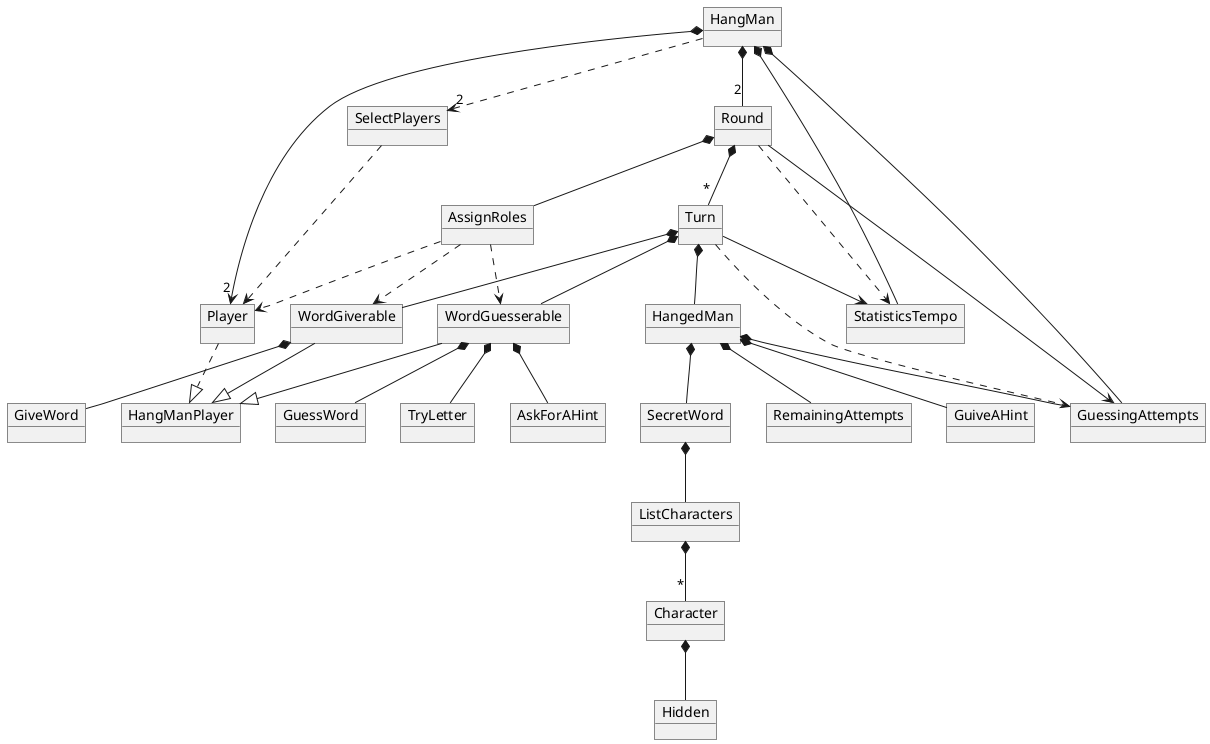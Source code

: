@startuml
object HangMan
object SelectPlayers
object Round
object Turn
object HangedMan
object SecretWord
object Player
object WordGuesserable
object WordGiverable
object GiveWord
object GuessWord
object TryLetter
object AssignRoles
object StatisticsTempo
object GuessingAttempts
object AskForAHint
object RemainingAttempts
object GuiveAHint
object HangManPlayer
object ListCharacters
object Character
object Hidden

HangMan *--"2" Round
HangMan ..>"2" SelectPlayers
HangMan *-->"2" Player
HangMan *-- StatisticsTempo
HangMan *-- GuessingAttempts

Round --> GuessingAttempts
Round *--"*" Turn
Round *-- AssignRoles
AssignRoles ..> Player
AssignRoles ..> WordGiverable
AssignRoles ..> WordGuesserable
Round ..> StatisticsTempo

Turn ..> GuessingAttempts
Turn *-- HangedMan
Turn *-- WordGiverable
Turn *-- WordGuesserable
Turn --> StatisticsTempo

SelectPlayers ..> Player
WordGiverable --|> HangManPlayer
WordGuesserable --|> HangManPlayer
Player ..|> HangManPlayer
WordGiverable *-- GiveWord
WordGuesserable *-- GuessWord
WordGuesserable *-- TryLetter
WordGuesserable *-- AskForAHint

HangedMan *-- SecretWord
HangedMan *-- GuessingAttempts
HangedMan *-- RemainingAttempts
HangedMan *-- GuiveAHint

SecretWord *-down- ListCharacters

ListCharacters *--"*" Character
Character *-- Hidden
@enduml